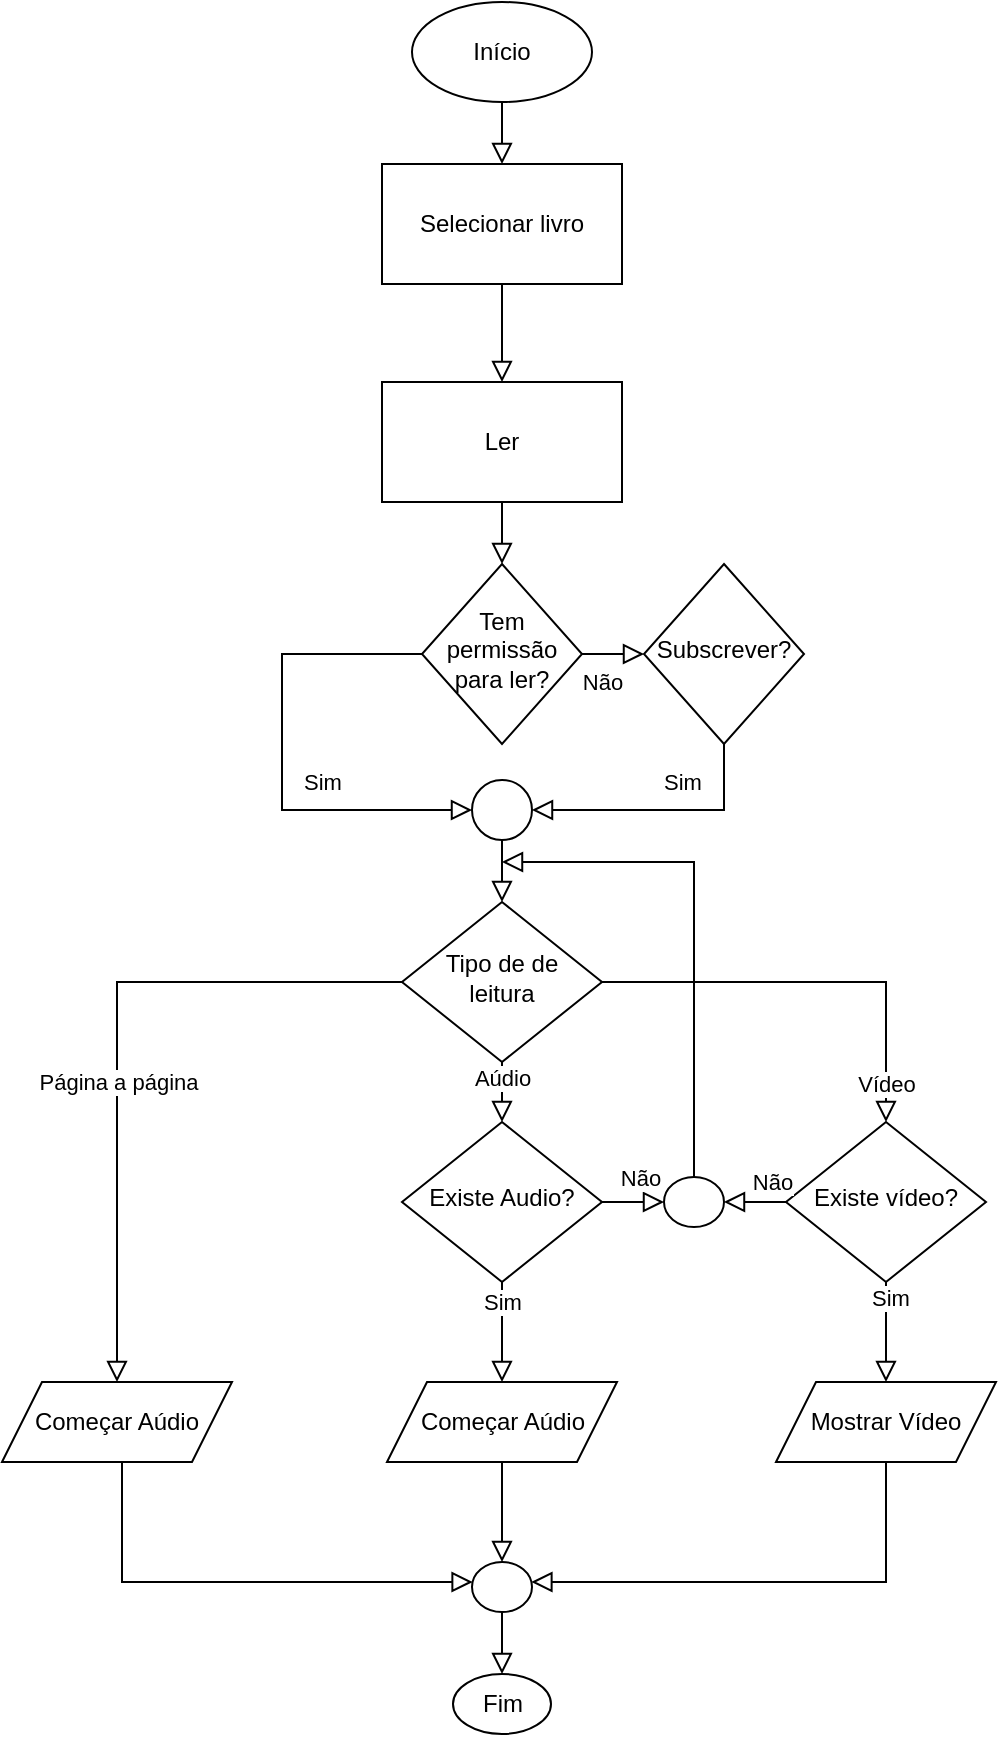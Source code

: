 <mxfile version="24.7.17">
  <diagram id="C5RBs43oDa-KdzZeNtuy" name="Page-1">
    <mxGraphModel dx="728" dy="423" grid="1" gridSize="10" guides="1" tooltips="1" connect="1" arrows="1" fold="1" page="1" pageScale="1" pageWidth="827" pageHeight="1169" math="0" shadow="0">
      <root>
        <mxCell id="WIyWlLk6GJQsqaUBKTNV-0" />
        <mxCell id="WIyWlLk6GJQsqaUBKTNV-1" parent="WIyWlLk6GJQsqaUBKTNV-0" />
        <mxCell id="mryJiyQnLbbCahThDkFi-0" value="Início" style="ellipse;whiteSpace=wrap;html=1;" parent="WIyWlLk6GJQsqaUBKTNV-1" vertex="1">
          <mxGeometry x="225" width="90" height="50" as="geometry" />
        </mxCell>
        <mxCell id="b715xhFCF9YOYVLXZCZf-20" value="Selecionar livro" style="rounded=0;whiteSpace=wrap;html=1;" vertex="1" parent="WIyWlLk6GJQsqaUBKTNV-1">
          <mxGeometry x="210" y="81" width="120" height="60" as="geometry" />
        </mxCell>
        <mxCell id="b715xhFCF9YOYVLXZCZf-22" value="" style="edgeStyle=orthogonalEdgeStyle;rounded=0;html=1;jettySize=auto;orthogonalLoop=1;fontSize=11;endArrow=block;endFill=0;endSize=8;strokeWidth=1;shadow=0;labelBackgroundColor=none;" edge="1" parent="WIyWlLk6GJQsqaUBKTNV-1" source="b715xhFCF9YOYVLXZCZf-20" target="b715xhFCF9YOYVLXZCZf-24">
          <mxGeometry y="10" relative="1" as="geometry">
            <mxPoint as="offset" />
            <mxPoint x="279.82" y="150" as="sourcePoint" />
            <mxPoint x="279.82" y="182" as="targetPoint" />
          </mxGeometry>
        </mxCell>
        <mxCell id="b715xhFCF9YOYVLXZCZf-23" value="" style="edgeStyle=orthogonalEdgeStyle;rounded=0;html=1;jettySize=auto;orthogonalLoop=1;fontSize=11;endArrow=block;endFill=0;endSize=8;strokeWidth=1;shadow=0;labelBackgroundColor=none;" edge="1" parent="WIyWlLk6GJQsqaUBKTNV-1" source="mryJiyQnLbbCahThDkFi-0" target="b715xhFCF9YOYVLXZCZf-20">
          <mxGeometry y="10" relative="1" as="geometry">
            <mxPoint as="offset" />
            <mxPoint x="290" y="150" as="sourcePoint" />
            <mxPoint x="289.82" y="192" as="targetPoint" />
          </mxGeometry>
        </mxCell>
        <mxCell id="b715xhFCF9YOYVLXZCZf-24" value="Ler" style="rounded=0;whiteSpace=wrap;html=1;" vertex="1" parent="WIyWlLk6GJQsqaUBKTNV-1">
          <mxGeometry x="210" y="190" width="120" height="60" as="geometry" />
        </mxCell>
        <mxCell id="b715xhFCF9YOYVLXZCZf-25" value="Tem permissão para ler?" style="rhombus;whiteSpace=wrap;html=1;shadow=0;fontFamily=Helvetica;fontSize=12;align=center;strokeWidth=1;spacing=6;spacingTop=-4;" vertex="1" parent="WIyWlLk6GJQsqaUBKTNV-1">
          <mxGeometry x="230" y="281" width="80" height="90" as="geometry" />
        </mxCell>
        <mxCell id="b715xhFCF9YOYVLXZCZf-26" value="" style="edgeStyle=orthogonalEdgeStyle;rounded=0;html=1;jettySize=auto;orthogonalLoop=1;fontSize=11;endArrow=block;endFill=0;endSize=8;strokeWidth=1;shadow=0;labelBackgroundColor=none;" edge="1" parent="WIyWlLk6GJQsqaUBKTNV-1" source="b715xhFCF9YOYVLXZCZf-24" target="b715xhFCF9YOYVLXZCZf-25">
          <mxGeometry y="10" relative="1" as="geometry">
            <mxPoint as="offset" />
            <mxPoint x="280" y="151" as="sourcePoint" />
            <mxPoint x="280" y="200" as="targetPoint" />
          </mxGeometry>
        </mxCell>
        <mxCell id="b715xhFCF9YOYVLXZCZf-27" value="" style="ellipse;whiteSpace=wrap;html=1;" vertex="1" parent="WIyWlLk6GJQsqaUBKTNV-1">
          <mxGeometry x="255" y="389" width="30" height="30" as="geometry" />
        </mxCell>
        <mxCell id="b715xhFCF9YOYVLXZCZf-28" value="Subscrever?" style="rhombus;whiteSpace=wrap;html=1;shadow=0;fontFamily=Helvetica;fontSize=12;align=center;strokeWidth=1;spacing=6;spacingTop=-4;" vertex="1" parent="WIyWlLk6GJQsqaUBKTNV-1">
          <mxGeometry x="341" y="281" width="80" height="90" as="geometry" />
        </mxCell>
        <mxCell id="b715xhFCF9YOYVLXZCZf-29" value="Não" style="edgeStyle=orthogonalEdgeStyle;rounded=0;html=1;jettySize=auto;orthogonalLoop=1;fontSize=11;endArrow=block;endFill=0;endSize=8;strokeWidth=1;shadow=0;labelBackgroundColor=none;" edge="1" parent="WIyWlLk6GJQsqaUBKTNV-1" source="b715xhFCF9YOYVLXZCZf-25" target="b715xhFCF9YOYVLXZCZf-28">
          <mxGeometry x="-0.591" y="-14" relative="1" as="geometry">
            <mxPoint as="offset" />
            <mxPoint x="730" y="271" as="sourcePoint" />
            <mxPoint x="837" y="271" as="targetPoint" />
          </mxGeometry>
        </mxCell>
        <mxCell id="b715xhFCF9YOYVLXZCZf-30" value="Sim" style="rounded=0;html=1;jettySize=auto;orthogonalLoop=1;fontSize=11;endArrow=block;endFill=0;endSize=8;strokeWidth=1;shadow=0;labelBackgroundColor=none;edgeStyle=orthogonalEdgeStyle;" edge="1" parent="WIyWlLk6GJQsqaUBKTNV-1" source="b715xhFCF9YOYVLXZCZf-25" target="b715xhFCF9YOYVLXZCZf-27">
          <mxGeometry x="0.383" y="14" relative="1" as="geometry">
            <mxPoint as="offset" />
            <mxPoint x="680" y="311" as="sourcePoint" />
            <mxPoint x="680" y="360" as="targetPoint" />
            <Array as="points">
              <mxPoint x="160" y="326" />
              <mxPoint x="160" y="404" />
            </Array>
          </mxGeometry>
        </mxCell>
        <mxCell id="b715xhFCF9YOYVLXZCZf-31" value="Sim" style="rounded=0;html=1;jettySize=auto;orthogonalLoop=1;fontSize=11;endArrow=block;endFill=0;endSize=8;strokeWidth=1;shadow=0;labelBackgroundColor=none;edgeStyle=orthogonalEdgeStyle;" edge="1" parent="WIyWlLk6GJQsqaUBKTNV-1" source="b715xhFCF9YOYVLXZCZf-28" target="b715xhFCF9YOYVLXZCZf-27">
          <mxGeometry x="-0.162" y="-14" relative="1" as="geometry">
            <mxPoint as="offset" />
            <mxPoint x="240" y="336" as="sourcePoint" />
            <mxPoint x="265" y="414" as="targetPoint" />
            <Array as="points">
              <mxPoint x="381" y="404" />
            </Array>
          </mxGeometry>
        </mxCell>
        <mxCell id="b715xhFCF9YOYVLXZCZf-32" value="Tipo de de leitura" style="rhombus;whiteSpace=wrap;html=1;shadow=0;fontFamily=Helvetica;fontSize=12;align=center;strokeWidth=1;spacing=6;spacingTop=-4;" vertex="1" parent="WIyWlLk6GJQsqaUBKTNV-1">
          <mxGeometry x="220" y="450" width="100" height="80" as="geometry" />
        </mxCell>
        <mxCell id="b715xhFCF9YOYVLXZCZf-33" value="" style="edgeStyle=orthogonalEdgeStyle;rounded=0;html=1;jettySize=auto;orthogonalLoop=1;fontSize=11;endArrow=block;endFill=0;endSize=8;strokeWidth=1;shadow=0;labelBackgroundColor=none;" edge="1" parent="WIyWlLk6GJQsqaUBKTNV-1" source="b715xhFCF9YOYVLXZCZf-27" target="b715xhFCF9YOYVLXZCZf-32">
          <mxGeometry y="10" relative="1" as="geometry">
            <mxPoint as="offset" />
            <mxPoint x="280" y="260" as="sourcePoint" />
            <mxPoint x="280" y="291" as="targetPoint" />
          </mxGeometry>
        </mxCell>
        <mxCell id="b715xhFCF9YOYVLXZCZf-37" value="" style="edgeStyle=orthogonalEdgeStyle;rounded=0;html=1;jettySize=auto;orthogonalLoop=1;fontSize=11;endArrow=block;endFill=0;endSize=8;strokeWidth=1;shadow=0;labelBackgroundColor=none;" edge="1" parent="WIyWlLk6GJQsqaUBKTNV-1" source="b715xhFCF9YOYVLXZCZf-32" target="b715xhFCF9YOYVLXZCZf-78">
          <mxGeometry y="10" relative="1" as="geometry">
            <mxPoint as="offset" />
            <mxPoint x="280" y="429" as="sourcePoint" />
            <mxPoint x="140" y="560" as="targetPoint" />
          </mxGeometry>
        </mxCell>
        <mxCell id="b715xhFCF9YOYVLXZCZf-43" value="Página a página" style="edgeLabel;html=1;align=center;verticalAlign=middle;resizable=0;points=[];" vertex="1" connectable="0" parent="b715xhFCF9YOYVLXZCZf-37">
          <mxGeometry x="0.696" y="1" relative="1" as="geometry">
            <mxPoint x="-1" y="-98" as="offset" />
          </mxGeometry>
        </mxCell>
        <mxCell id="b715xhFCF9YOYVLXZCZf-38" value="" style="edgeStyle=orthogonalEdgeStyle;rounded=0;html=1;jettySize=auto;orthogonalLoop=1;fontSize=11;endArrow=block;endFill=0;endSize=8;strokeWidth=1;shadow=0;labelBackgroundColor=none;" edge="1" parent="WIyWlLk6GJQsqaUBKTNV-1" source="b715xhFCF9YOYVLXZCZf-32" target="b715xhFCF9YOYVLXZCZf-40">
          <mxGeometry y="10" relative="1" as="geometry">
            <mxPoint as="offset" />
            <mxPoint x="230" y="500" as="sourcePoint" />
            <mxPoint x="401" y="561" as="targetPoint" />
          </mxGeometry>
        </mxCell>
        <mxCell id="b715xhFCF9YOYVLXZCZf-79" value="Vídeo" style="edgeLabel;html=1;align=center;verticalAlign=middle;resizable=0;points=[];" vertex="1" connectable="0" parent="b715xhFCF9YOYVLXZCZf-38">
          <mxGeometry x="0.714" relative="1" as="geometry">
            <mxPoint y="11" as="offset" />
          </mxGeometry>
        </mxCell>
        <mxCell id="b715xhFCF9YOYVLXZCZf-39" value="" style="edgeStyle=orthogonalEdgeStyle;rounded=0;html=1;jettySize=auto;orthogonalLoop=1;fontSize=11;endArrow=block;endFill=0;endSize=8;strokeWidth=1;shadow=0;labelBackgroundColor=none;" edge="1" parent="WIyWlLk6GJQsqaUBKTNV-1" source="b715xhFCF9YOYVLXZCZf-32" target="b715xhFCF9YOYVLXZCZf-41">
          <mxGeometry y="10" relative="1" as="geometry">
            <mxPoint as="offset" />
            <mxPoint x="330" y="500" as="sourcePoint" />
            <mxPoint x="270" y="561" as="targetPoint" />
          </mxGeometry>
        </mxCell>
        <mxCell id="b715xhFCF9YOYVLXZCZf-44" value="Aúdio" style="edgeLabel;html=1;align=center;verticalAlign=middle;resizable=0;points=[];" vertex="1" connectable="0" parent="b715xhFCF9YOYVLXZCZf-39">
          <mxGeometry x="-0.797" y="-1" relative="1" as="geometry">
            <mxPoint x="1" y="3" as="offset" />
          </mxGeometry>
        </mxCell>
        <mxCell id="b715xhFCF9YOYVLXZCZf-40" value="Existe vídeo?" style="rhombus;whiteSpace=wrap;html=1;shadow=0;fontFamily=Helvetica;fontSize=12;align=center;strokeWidth=1;spacing=6;spacingTop=-4;" vertex="1" parent="WIyWlLk6GJQsqaUBKTNV-1">
          <mxGeometry x="412" y="560" width="100" height="80" as="geometry" />
        </mxCell>
        <mxCell id="b715xhFCF9YOYVLXZCZf-41" value="Existe Audio?" style="rhombus;whiteSpace=wrap;html=1;shadow=0;fontFamily=Helvetica;fontSize=12;align=center;strokeWidth=1;spacing=6;spacingTop=-4;" vertex="1" parent="WIyWlLk6GJQsqaUBKTNV-1">
          <mxGeometry x="220" y="560" width="100" height="80" as="geometry" />
        </mxCell>
        <mxCell id="b715xhFCF9YOYVLXZCZf-49" value="" style="edgeStyle=orthogonalEdgeStyle;rounded=0;html=1;jettySize=auto;orthogonalLoop=1;fontSize=11;endArrow=block;endFill=0;endSize=8;strokeWidth=1;shadow=0;labelBackgroundColor=none;" edge="1" parent="WIyWlLk6GJQsqaUBKTNV-1" source="b715xhFCF9YOYVLXZCZf-41" target="b715xhFCF9YOYVLXZCZf-69">
          <mxGeometry y="10" relative="1" as="geometry">
            <mxPoint as="offset" />
            <mxPoint x="280" y="429" as="sourcePoint" />
            <mxPoint x="270" y="671" as="targetPoint" />
          </mxGeometry>
        </mxCell>
        <mxCell id="b715xhFCF9YOYVLXZCZf-77" value="Sim" style="edgeLabel;html=1;align=center;verticalAlign=middle;resizable=0;points=[];" vertex="1" connectable="0" parent="b715xhFCF9YOYVLXZCZf-49">
          <mxGeometry x="-0.597" relative="1" as="geometry">
            <mxPoint as="offset" />
          </mxGeometry>
        </mxCell>
        <mxCell id="b715xhFCF9YOYVLXZCZf-50" value="" style="edgeStyle=orthogonalEdgeStyle;rounded=0;html=1;jettySize=auto;orthogonalLoop=1;fontSize=11;endArrow=block;endFill=0;endSize=8;strokeWidth=1;shadow=0;labelBackgroundColor=none;" edge="1" parent="WIyWlLk6GJQsqaUBKTNV-1" source="b715xhFCF9YOYVLXZCZf-40" target="b715xhFCF9YOYVLXZCZf-52">
          <mxGeometry y="10" relative="1" as="geometry">
            <mxPoint as="offset" />
            <mxPoint x="399" y="650" as="sourcePoint" />
            <mxPoint x="519" y="671.0" as="targetPoint" />
          </mxGeometry>
        </mxCell>
        <mxCell id="b715xhFCF9YOYVLXZCZf-76" value="Sim" style="edgeLabel;html=1;align=center;verticalAlign=middle;resizable=0;points=[];" vertex="1" connectable="0" parent="b715xhFCF9YOYVLXZCZf-50">
          <mxGeometry x="-0.688" y="2" relative="1" as="geometry">
            <mxPoint as="offset" />
          </mxGeometry>
        </mxCell>
        <mxCell id="b715xhFCF9YOYVLXZCZf-52" value="Mostrar Vídeo" style="shape=parallelogram;perimeter=parallelogramPerimeter;whiteSpace=wrap;html=1;fixedSize=1;" vertex="1" parent="WIyWlLk6GJQsqaUBKTNV-1">
          <mxGeometry x="407" y="690" width="110" height="40" as="geometry" />
        </mxCell>
        <mxCell id="b715xhFCF9YOYVLXZCZf-54" value="Fim" style="ellipse;whiteSpace=wrap;html=1;" vertex="1" parent="WIyWlLk6GJQsqaUBKTNV-1">
          <mxGeometry x="245.5" y="836" width="49" height="30" as="geometry" />
        </mxCell>
        <mxCell id="b715xhFCF9YOYVLXZCZf-57" value="" style="edgeStyle=orthogonalEdgeStyle;rounded=0;html=1;jettySize=auto;orthogonalLoop=1;fontSize=11;endArrow=block;endFill=0;endSize=8;strokeWidth=1;shadow=0;labelBackgroundColor=none;" edge="1" parent="WIyWlLk6GJQsqaUBKTNV-1" source="b715xhFCF9YOYVLXZCZf-40" target="b715xhFCF9YOYVLXZCZf-61">
          <mxGeometry y="10" relative="1" as="geometry">
            <mxPoint as="offset" />
            <mxPoint x="560" y="630" as="sourcePoint" />
            <mxPoint x="370" y="630" as="targetPoint" />
            <Array as="points" />
          </mxGeometry>
        </mxCell>
        <mxCell id="b715xhFCF9YOYVLXZCZf-58" value="Não" style="edgeLabel;html=1;align=center;verticalAlign=middle;resizable=0;points=[];" vertex="1" connectable="0" parent="b715xhFCF9YOYVLXZCZf-57">
          <mxGeometry x="-0.469" y="1" relative="1" as="geometry">
            <mxPoint x="6" y="-11" as="offset" />
          </mxGeometry>
        </mxCell>
        <mxCell id="b715xhFCF9YOYVLXZCZf-61" value="" style="ellipse;whiteSpace=wrap;html=1;" vertex="1" parent="WIyWlLk6GJQsqaUBKTNV-1">
          <mxGeometry x="351" y="587.5" width="30" height="25" as="geometry" />
        </mxCell>
        <mxCell id="b715xhFCF9YOYVLXZCZf-64" value="" style="edgeStyle=orthogonalEdgeStyle;rounded=0;html=1;jettySize=auto;orthogonalLoop=1;fontSize=11;endArrow=block;endFill=0;endSize=8;strokeWidth=1;shadow=0;labelBackgroundColor=none;" edge="1" parent="WIyWlLk6GJQsqaUBKTNV-1" source="b715xhFCF9YOYVLXZCZf-61">
          <mxGeometry y="10" relative="1" as="geometry">
            <mxPoint as="offset" />
            <mxPoint x="280" y="429" as="sourcePoint" />
            <mxPoint x="270" y="430" as="targetPoint" />
            <Array as="points">
              <mxPoint x="366" y="430" />
            </Array>
          </mxGeometry>
        </mxCell>
        <mxCell id="b715xhFCF9YOYVLXZCZf-65" value="" style="edgeStyle=orthogonalEdgeStyle;rounded=0;html=1;jettySize=auto;orthogonalLoop=1;fontSize=11;endArrow=block;endFill=0;endSize=8;strokeWidth=1;shadow=0;labelBackgroundColor=none;" edge="1" parent="WIyWlLk6GJQsqaUBKTNV-1" source="b715xhFCF9YOYVLXZCZf-41" target="b715xhFCF9YOYVLXZCZf-61">
          <mxGeometry y="10" relative="1" as="geometry">
            <mxPoint as="offset" />
            <mxPoint x="479" y="610" as="sourcePoint" />
            <mxPoint x="410" y="610" as="targetPoint" />
            <Array as="points" />
          </mxGeometry>
        </mxCell>
        <mxCell id="b715xhFCF9YOYVLXZCZf-66" value="Não" style="edgeLabel;html=1;align=center;verticalAlign=middle;resizable=0;points=[];" vertex="1" connectable="0" parent="b715xhFCF9YOYVLXZCZf-65">
          <mxGeometry x="-0.469" y="1" relative="1" as="geometry">
            <mxPoint x="6" y="-11" as="offset" />
          </mxGeometry>
        </mxCell>
        <mxCell id="b715xhFCF9YOYVLXZCZf-69" value="Começar Aúdio" style="shape=parallelogram;perimeter=parallelogramPerimeter;whiteSpace=wrap;html=1;fixedSize=1;" vertex="1" parent="WIyWlLk6GJQsqaUBKTNV-1">
          <mxGeometry x="212.5" y="690" width="115" height="40" as="geometry" />
        </mxCell>
        <mxCell id="b715xhFCF9YOYVLXZCZf-73" value="" style="ellipse;whiteSpace=wrap;html=1;" vertex="1" parent="WIyWlLk6GJQsqaUBKTNV-1">
          <mxGeometry x="255" y="780" width="30" height="25" as="geometry" />
        </mxCell>
        <mxCell id="b715xhFCF9YOYVLXZCZf-74" value="" style="edgeStyle=orthogonalEdgeStyle;rounded=0;html=1;jettySize=auto;orthogonalLoop=1;fontSize=11;endArrow=block;endFill=0;endSize=8;strokeWidth=1;shadow=0;labelBackgroundColor=none;" edge="1" parent="WIyWlLk6GJQsqaUBKTNV-1" source="b715xhFCF9YOYVLXZCZf-73" target="b715xhFCF9YOYVLXZCZf-54">
          <mxGeometry y="10" relative="1" as="geometry">
            <mxPoint as="offset" />
            <mxPoint x="280" y="580" as="sourcePoint" />
            <mxPoint x="280" y="611" as="targetPoint" />
          </mxGeometry>
        </mxCell>
        <mxCell id="b715xhFCF9YOYVLXZCZf-78" value="Começar Aúdio" style="shape=parallelogram;perimeter=parallelogramPerimeter;whiteSpace=wrap;html=1;fixedSize=1;" vertex="1" parent="WIyWlLk6GJQsqaUBKTNV-1">
          <mxGeometry x="20" y="690" width="115" height="40" as="geometry" />
        </mxCell>
        <mxCell id="b715xhFCF9YOYVLXZCZf-80" value="" style="edgeStyle=orthogonalEdgeStyle;rounded=0;html=1;jettySize=auto;orthogonalLoop=1;fontSize=11;endArrow=block;endFill=0;endSize=8;strokeWidth=1;shadow=0;labelBackgroundColor=none;" edge="1" parent="WIyWlLk6GJQsqaUBKTNV-1" source="b715xhFCF9YOYVLXZCZf-69" target="b715xhFCF9YOYVLXZCZf-73">
          <mxGeometry y="10" relative="1" as="geometry">
            <mxPoint as="offset" />
            <mxPoint x="280" y="815" as="sourcePoint" />
            <mxPoint x="280" y="846" as="targetPoint" />
          </mxGeometry>
        </mxCell>
        <mxCell id="b715xhFCF9YOYVLXZCZf-81" value="" style="edgeStyle=orthogonalEdgeStyle;rounded=0;html=1;jettySize=auto;orthogonalLoop=1;fontSize=11;endArrow=block;endFill=0;endSize=8;strokeWidth=1;shadow=0;labelBackgroundColor=none;" edge="1" parent="WIyWlLk6GJQsqaUBKTNV-1" source="b715xhFCF9YOYVLXZCZf-52" target="b715xhFCF9YOYVLXZCZf-73">
          <mxGeometry y="10" relative="1" as="geometry">
            <mxPoint as="offset" />
            <mxPoint x="280" y="740" as="sourcePoint" />
            <mxPoint x="280" y="790" as="targetPoint" />
            <Array as="points">
              <mxPoint x="462" y="790" />
            </Array>
          </mxGeometry>
        </mxCell>
        <mxCell id="b715xhFCF9YOYVLXZCZf-83" value="" style="edgeStyle=orthogonalEdgeStyle;rounded=0;html=1;jettySize=auto;orthogonalLoop=1;fontSize=11;endArrow=block;endFill=0;endSize=8;strokeWidth=1;shadow=0;labelBackgroundColor=none;" edge="1" parent="WIyWlLk6GJQsqaUBKTNV-1" source="b715xhFCF9YOYVLXZCZf-78" target="b715xhFCF9YOYVLXZCZf-73">
          <mxGeometry y="10" relative="1" as="geometry">
            <mxPoint as="offset" />
            <mxPoint x="472" y="740" as="sourcePoint" />
            <mxPoint x="295" y="800" as="targetPoint" />
            <Array as="points">
              <mxPoint x="80" y="790" />
            </Array>
          </mxGeometry>
        </mxCell>
      </root>
    </mxGraphModel>
  </diagram>
</mxfile>
